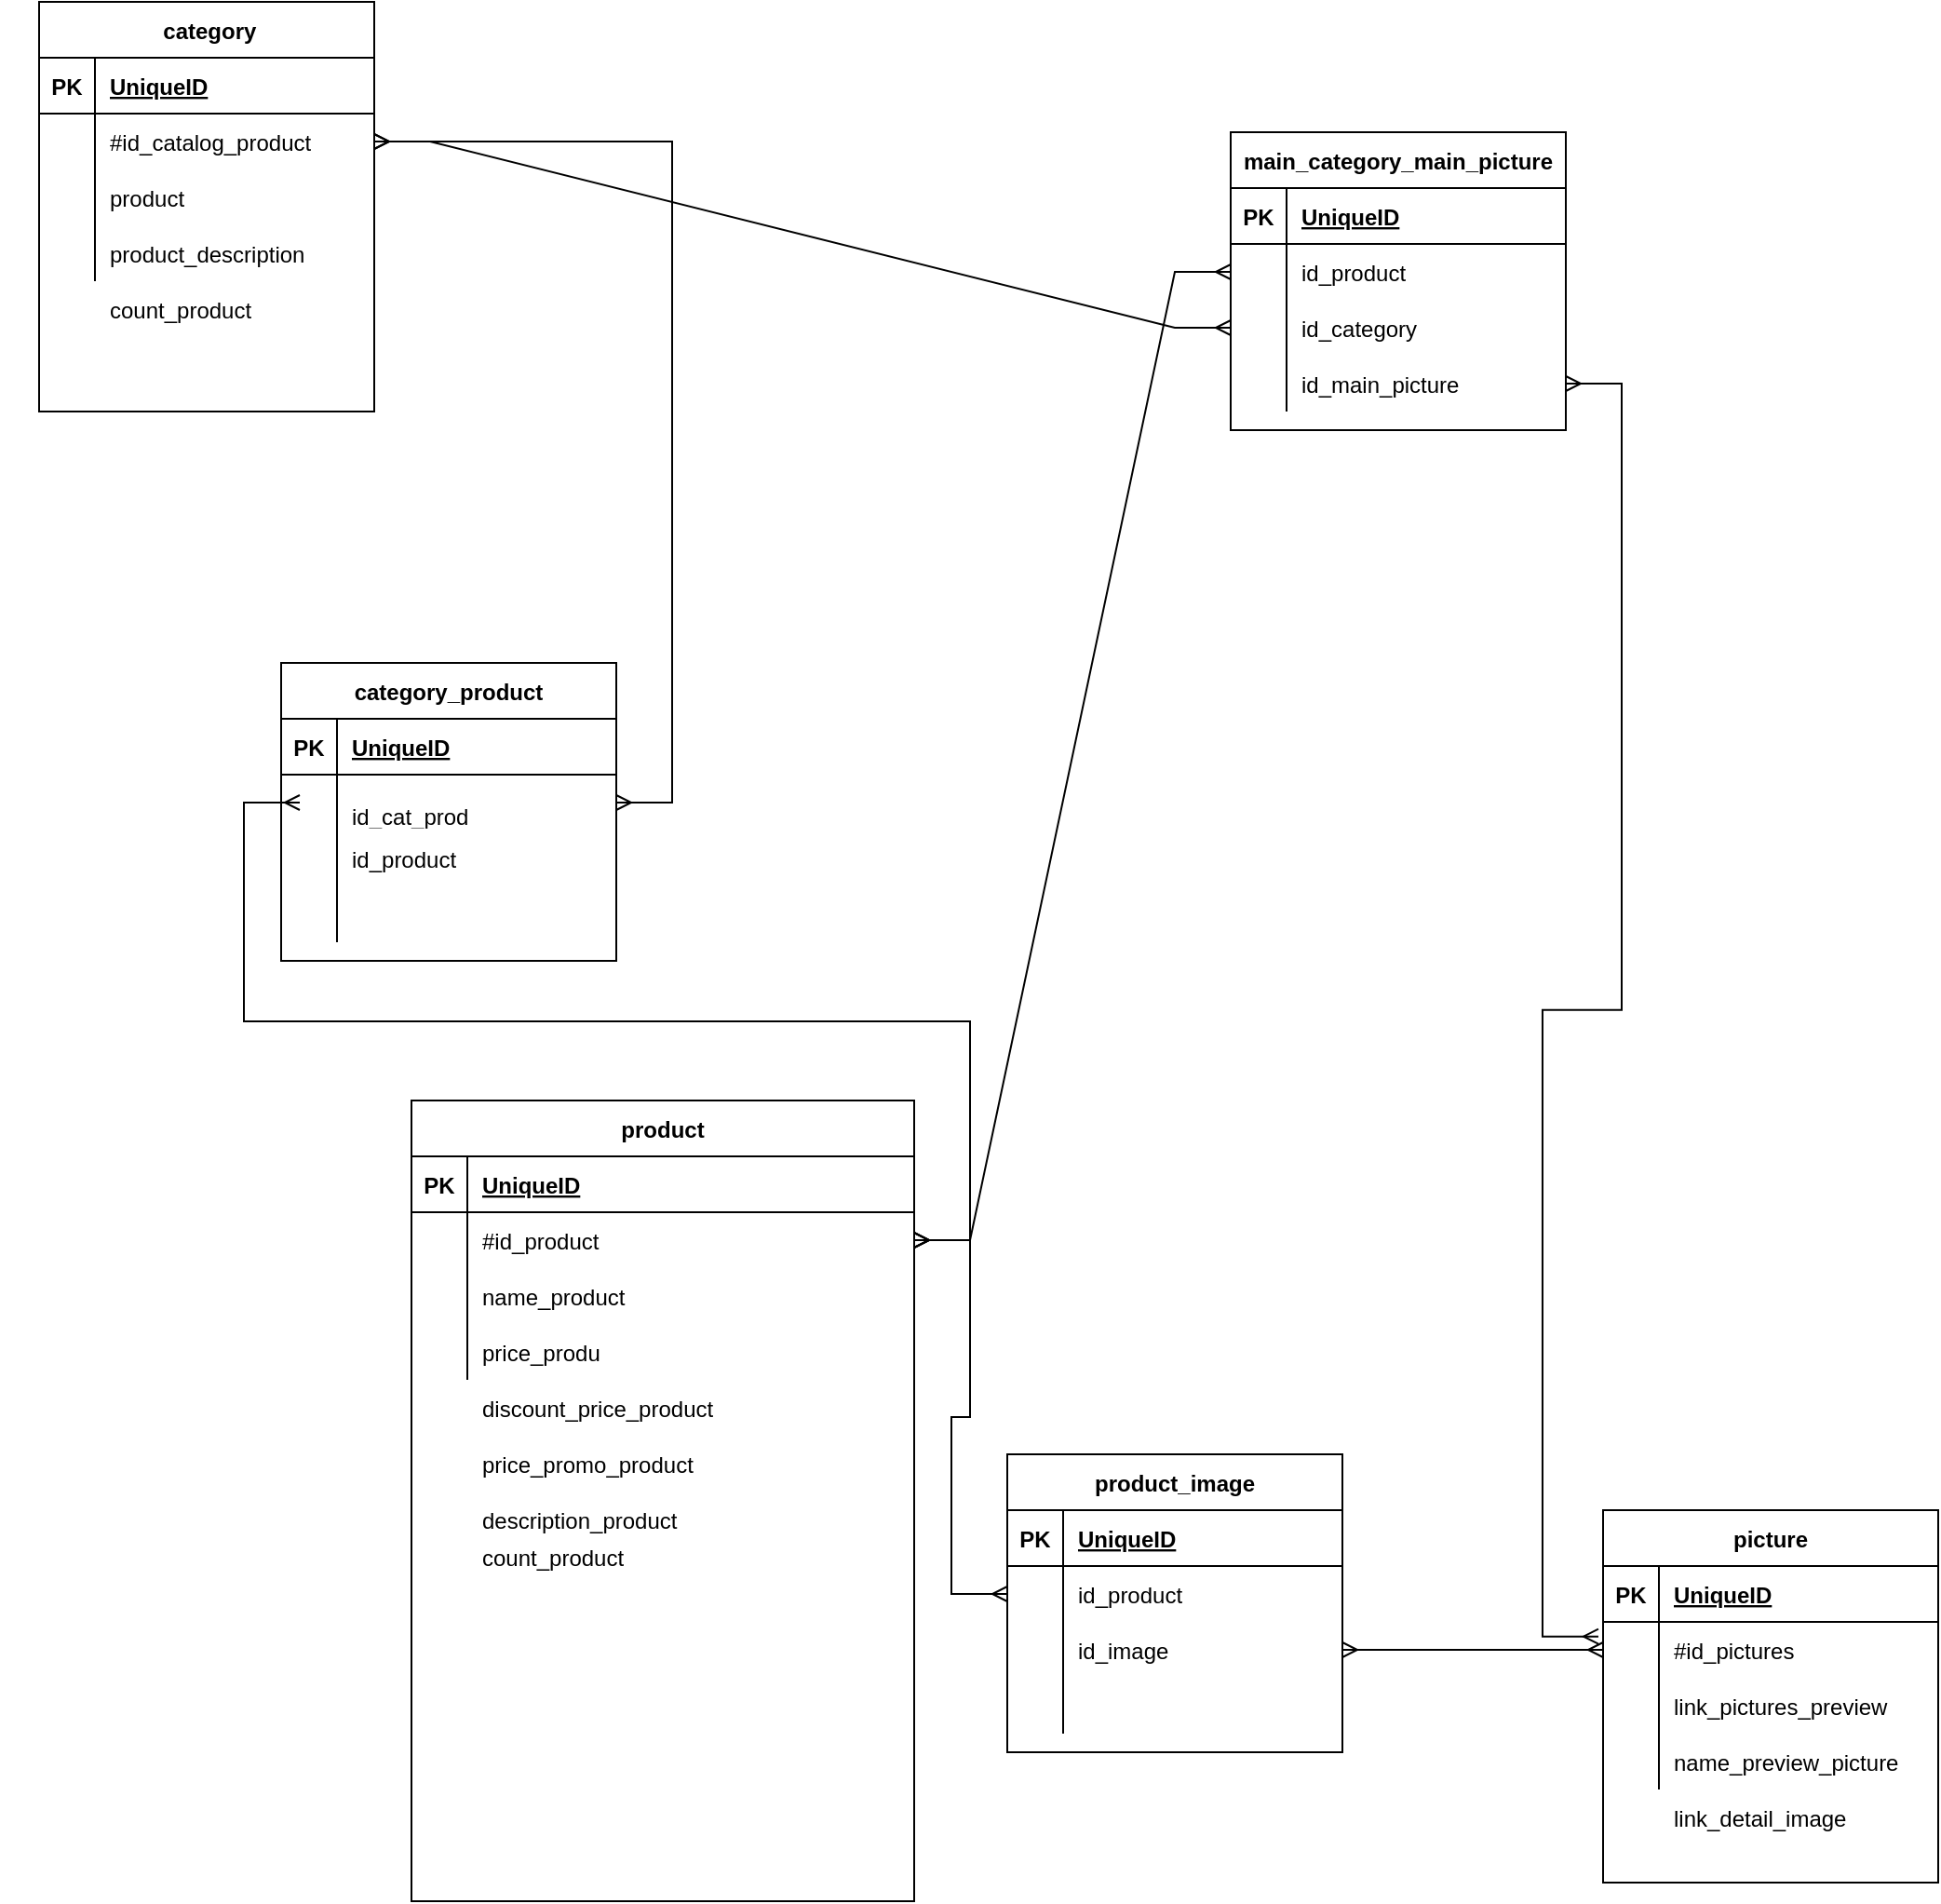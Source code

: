 <mxfile version="20.5.1" type="device"><diagram id="2Y_U9yL-P2JxOy9fQuel" name="Страница 1"><mxGraphModel dx="1145" dy="658" grid="1" gridSize="10" guides="1" tooltips="1" connect="1" arrows="1" fold="1" page="1" pageScale="1" pageWidth="827" pageHeight="1169" math="0" shadow="0"><root><mxCell id="0"/><mxCell id="1" parent="0"/><mxCell id="WZ5fQBNNgPpD7E8U5l_3-14" value="picture" style="shape=table;startSize=30;container=1;collapsible=1;childLayout=tableLayout;fixedRows=1;rowLines=0;fontStyle=1;align=center;resizeLast=1;" parent="1" vertex="1"><mxGeometry x="910" y="840" width="180" height="200" as="geometry"/></mxCell><mxCell id="WZ5fQBNNgPpD7E8U5l_3-15" value="" style="shape=tableRow;horizontal=0;startSize=0;swimlaneHead=0;swimlaneBody=0;fillColor=none;collapsible=0;dropTarget=0;points=[[0,0.5],[1,0.5]];portConstraint=eastwest;top=0;left=0;right=0;bottom=1;" parent="WZ5fQBNNgPpD7E8U5l_3-14" vertex="1"><mxGeometry y="30" width="180" height="30" as="geometry"/></mxCell><mxCell id="WZ5fQBNNgPpD7E8U5l_3-16" value="PK" style="shape=partialRectangle;connectable=0;fillColor=none;top=0;left=0;bottom=0;right=0;fontStyle=1;overflow=hidden;" parent="WZ5fQBNNgPpD7E8U5l_3-15" vertex="1"><mxGeometry width="30" height="30" as="geometry"><mxRectangle width="30" height="30" as="alternateBounds"/></mxGeometry></mxCell><mxCell id="WZ5fQBNNgPpD7E8U5l_3-17" value="UniqueID" style="shape=partialRectangle;connectable=0;fillColor=none;top=0;left=0;bottom=0;right=0;align=left;spacingLeft=6;fontStyle=5;overflow=hidden;" parent="WZ5fQBNNgPpD7E8U5l_3-15" vertex="1"><mxGeometry x="30" width="150" height="30" as="geometry"><mxRectangle width="150" height="30" as="alternateBounds"/></mxGeometry></mxCell><mxCell id="WZ5fQBNNgPpD7E8U5l_3-18" value="" style="shape=tableRow;horizontal=0;startSize=0;swimlaneHead=0;swimlaneBody=0;fillColor=none;collapsible=0;dropTarget=0;points=[[0,0.5],[1,0.5]];portConstraint=eastwest;top=0;left=0;right=0;bottom=0;" parent="WZ5fQBNNgPpD7E8U5l_3-14" vertex="1"><mxGeometry y="60" width="180" height="30" as="geometry"/></mxCell><mxCell id="WZ5fQBNNgPpD7E8U5l_3-19" value="" style="shape=partialRectangle;connectable=0;fillColor=none;top=0;left=0;bottom=0;right=0;editable=1;overflow=hidden;" parent="WZ5fQBNNgPpD7E8U5l_3-18" vertex="1"><mxGeometry width="30" height="30" as="geometry"><mxRectangle width="30" height="30" as="alternateBounds"/></mxGeometry></mxCell><mxCell id="WZ5fQBNNgPpD7E8U5l_3-20" value="#id_pictures" style="shape=partialRectangle;connectable=0;fillColor=none;top=0;left=0;bottom=0;right=0;align=left;spacingLeft=6;overflow=hidden;" parent="WZ5fQBNNgPpD7E8U5l_3-18" vertex="1"><mxGeometry x="30" width="150" height="30" as="geometry"><mxRectangle width="150" height="30" as="alternateBounds"/></mxGeometry></mxCell><mxCell id="WZ5fQBNNgPpD7E8U5l_3-21" value="" style="shape=tableRow;horizontal=0;startSize=0;swimlaneHead=0;swimlaneBody=0;fillColor=none;collapsible=0;dropTarget=0;points=[[0,0.5],[1,0.5]];portConstraint=eastwest;top=0;left=0;right=0;bottom=0;" parent="WZ5fQBNNgPpD7E8U5l_3-14" vertex="1"><mxGeometry y="90" width="180" height="30" as="geometry"/></mxCell><mxCell id="WZ5fQBNNgPpD7E8U5l_3-22" value="" style="shape=partialRectangle;connectable=0;fillColor=none;top=0;left=0;bottom=0;right=0;editable=1;overflow=hidden;" parent="WZ5fQBNNgPpD7E8U5l_3-21" vertex="1"><mxGeometry width="30" height="30" as="geometry"><mxRectangle width="30" height="30" as="alternateBounds"/></mxGeometry></mxCell><mxCell id="WZ5fQBNNgPpD7E8U5l_3-23" value="link_pictures_preview" style="shape=partialRectangle;connectable=0;fillColor=none;top=0;left=0;bottom=0;right=0;align=left;spacingLeft=6;overflow=hidden;" parent="WZ5fQBNNgPpD7E8U5l_3-21" vertex="1"><mxGeometry x="30" width="150" height="30" as="geometry"><mxRectangle width="150" height="30" as="alternateBounds"/></mxGeometry></mxCell><mxCell id="WZ5fQBNNgPpD7E8U5l_3-24" value="" style="shape=tableRow;horizontal=0;startSize=0;swimlaneHead=0;swimlaneBody=0;fillColor=none;collapsible=0;dropTarget=0;points=[[0,0.5],[1,0.5]];portConstraint=eastwest;top=0;left=0;right=0;bottom=0;" parent="WZ5fQBNNgPpD7E8U5l_3-14" vertex="1"><mxGeometry y="120" width="180" height="30" as="geometry"/></mxCell><mxCell id="WZ5fQBNNgPpD7E8U5l_3-25" value="" style="shape=partialRectangle;connectable=0;fillColor=none;top=0;left=0;bottom=0;right=0;editable=1;overflow=hidden;" parent="WZ5fQBNNgPpD7E8U5l_3-24" vertex="1"><mxGeometry width="30" height="30" as="geometry"><mxRectangle width="30" height="30" as="alternateBounds"/></mxGeometry></mxCell><mxCell id="WZ5fQBNNgPpD7E8U5l_3-26" value="name_preview_picture " style="shape=partialRectangle;connectable=0;fillColor=none;top=0;left=0;bottom=0;right=0;align=left;spacingLeft=6;overflow=hidden;" parent="WZ5fQBNNgPpD7E8U5l_3-24" vertex="1"><mxGeometry x="30" width="150" height="30" as="geometry"><mxRectangle width="150" height="30" as="alternateBounds"/></mxGeometry></mxCell><mxCell id="WZ5fQBNNgPpD7E8U5l_3-27" value="product" style="shape=table;startSize=30;container=1;collapsible=1;childLayout=tableLayout;fixedRows=1;rowLines=0;fontStyle=1;align=center;resizeLast=1;" parent="1" vertex="1"><mxGeometry x="270" y="620" width="270" height="430" as="geometry"/></mxCell><mxCell id="WZ5fQBNNgPpD7E8U5l_3-28" value="" style="shape=tableRow;horizontal=0;startSize=0;swimlaneHead=0;swimlaneBody=0;fillColor=none;collapsible=0;dropTarget=0;points=[[0,0.5],[1,0.5]];portConstraint=eastwest;top=0;left=0;right=0;bottom=1;" parent="WZ5fQBNNgPpD7E8U5l_3-27" vertex="1"><mxGeometry y="30" width="270" height="30" as="geometry"/></mxCell><mxCell id="WZ5fQBNNgPpD7E8U5l_3-29" value="PK" style="shape=partialRectangle;connectable=0;fillColor=none;top=0;left=0;bottom=0;right=0;fontStyle=1;overflow=hidden;" parent="WZ5fQBNNgPpD7E8U5l_3-28" vertex="1"><mxGeometry width="30" height="30" as="geometry"><mxRectangle width="30" height="30" as="alternateBounds"/></mxGeometry></mxCell><mxCell id="WZ5fQBNNgPpD7E8U5l_3-30" value="UniqueID" style="shape=partialRectangle;connectable=0;fillColor=none;top=0;left=0;bottom=0;right=0;align=left;spacingLeft=6;fontStyle=5;overflow=hidden;" parent="WZ5fQBNNgPpD7E8U5l_3-28" vertex="1"><mxGeometry x="30" width="240" height="30" as="geometry"><mxRectangle width="240" height="30" as="alternateBounds"/></mxGeometry></mxCell><mxCell id="WZ5fQBNNgPpD7E8U5l_3-31" value="" style="shape=tableRow;horizontal=0;startSize=0;swimlaneHead=0;swimlaneBody=0;fillColor=none;collapsible=0;dropTarget=0;points=[[0,0.5],[1,0.5]];portConstraint=eastwest;top=0;left=0;right=0;bottom=0;" parent="WZ5fQBNNgPpD7E8U5l_3-27" vertex="1"><mxGeometry y="60" width="270" height="30" as="geometry"/></mxCell><mxCell id="WZ5fQBNNgPpD7E8U5l_3-32" value="" style="shape=partialRectangle;connectable=0;fillColor=none;top=0;left=0;bottom=0;right=0;editable=1;overflow=hidden;" parent="WZ5fQBNNgPpD7E8U5l_3-31" vertex="1"><mxGeometry width="30" height="30" as="geometry"><mxRectangle width="30" height="30" as="alternateBounds"/></mxGeometry></mxCell><mxCell id="WZ5fQBNNgPpD7E8U5l_3-33" value="#id_product" style="shape=partialRectangle;connectable=0;fillColor=none;top=0;left=0;bottom=0;right=0;align=left;spacingLeft=6;overflow=hidden;" parent="WZ5fQBNNgPpD7E8U5l_3-31" vertex="1"><mxGeometry x="30" width="240" height="30" as="geometry"><mxRectangle width="240" height="30" as="alternateBounds"/></mxGeometry></mxCell><mxCell id="WZ5fQBNNgPpD7E8U5l_3-34" value="" style="shape=tableRow;horizontal=0;startSize=0;swimlaneHead=0;swimlaneBody=0;fillColor=none;collapsible=0;dropTarget=0;points=[[0,0.5],[1,0.5]];portConstraint=eastwest;top=0;left=0;right=0;bottom=0;" parent="WZ5fQBNNgPpD7E8U5l_3-27" vertex="1"><mxGeometry y="90" width="270" height="30" as="geometry"/></mxCell><mxCell id="WZ5fQBNNgPpD7E8U5l_3-35" value="" style="shape=partialRectangle;connectable=0;fillColor=none;top=0;left=0;bottom=0;right=0;editable=1;overflow=hidden;" parent="WZ5fQBNNgPpD7E8U5l_3-34" vertex="1"><mxGeometry width="30" height="30" as="geometry"><mxRectangle width="30" height="30" as="alternateBounds"/></mxGeometry></mxCell><mxCell id="WZ5fQBNNgPpD7E8U5l_3-36" value="name_product" style="shape=partialRectangle;connectable=0;fillColor=none;top=0;left=0;bottom=0;right=0;align=left;spacingLeft=6;overflow=hidden;" parent="WZ5fQBNNgPpD7E8U5l_3-34" vertex="1"><mxGeometry x="30" width="240" height="30" as="geometry"><mxRectangle width="240" height="30" as="alternateBounds"/></mxGeometry></mxCell><mxCell id="WZ5fQBNNgPpD7E8U5l_3-37" value="" style="shape=tableRow;horizontal=0;startSize=0;swimlaneHead=0;swimlaneBody=0;fillColor=none;collapsible=0;dropTarget=0;points=[[0,0.5],[1,0.5]];portConstraint=eastwest;top=0;left=0;right=0;bottom=0;" parent="WZ5fQBNNgPpD7E8U5l_3-27" vertex="1"><mxGeometry y="120" width="270" height="30" as="geometry"/></mxCell><mxCell id="WZ5fQBNNgPpD7E8U5l_3-38" value="" style="shape=partialRectangle;connectable=0;fillColor=none;top=0;left=0;bottom=0;right=0;editable=1;overflow=hidden;" parent="WZ5fQBNNgPpD7E8U5l_3-37" vertex="1"><mxGeometry width="30" height="30" as="geometry"><mxRectangle width="30" height="30" as="alternateBounds"/></mxGeometry></mxCell><mxCell id="WZ5fQBNNgPpD7E8U5l_3-39" value="price_produ" style="shape=partialRectangle;connectable=0;fillColor=none;top=0;left=0;bottom=0;right=0;align=left;spacingLeft=6;overflow=hidden;" parent="WZ5fQBNNgPpD7E8U5l_3-37" vertex="1"><mxGeometry x="30" width="240" height="30" as="geometry"><mxRectangle width="240" height="30" as="alternateBounds"/></mxGeometry></mxCell><mxCell id="WZ5fQBNNgPpD7E8U5l_3-40" value=" category" style="shape=table;startSize=30;container=1;collapsible=1;childLayout=tableLayout;fixedRows=1;rowLines=0;fontStyle=1;align=center;resizeLast=1;" parent="1" vertex="1"><mxGeometry x="70" y="30" width="180" height="220" as="geometry"/></mxCell><mxCell id="WZ5fQBNNgPpD7E8U5l_3-41" value="" style="shape=tableRow;horizontal=0;startSize=0;swimlaneHead=0;swimlaneBody=0;fillColor=none;collapsible=0;dropTarget=0;points=[[0,0.5],[1,0.5]];portConstraint=eastwest;top=0;left=0;right=0;bottom=1;" parent="WZ5fQBNNgPpD7E8U5l_3-40" vertex="1"><mxGeometry y="30" width="180" height="30" as="geometry"/></mxCell><mxCell id="WZ5fQBNNgPpD7E8U5l_3-42" value="PK" style="shape=partialRectangle;connectable=0;fillColor=none;top=0;left=0;bottom=0;right=0;fontStyle=1;overflow=hidden;" parent="WZ5fQBNNgPpD7E8U5l_3-41" vertex="1"><mxGeometry width="30" height="30" as="geometry"><mxRectangle width="30" height="30" as="alternateBounds"/></mxGeometry></mxCell><mxCell id="WZ5fQBNNgPpD7E8U5l_3-43" value="UniqueID" style="shape=partialRectangle;connectable=0;fillColor=none;top=0;left=0;bottom=0;right=0;align=left;spacingLeft=6;fontStyle=5;overflow=hidden;" parent="WZ5fQBNNgPpD7E8U5l_3-41" vertex="1"><mxGeometry x="30" width="150" height="30" as="geometry"><mxRectangle width="150" height="30" as="alternateBounds"/></mxGeometry></mxCell><mxCell id="WZ5fQBNNgPpD7E8U5l_3-44" value="" style="shape=tableRow;horizontal=0;startSize=0;swimlaneHead=0;swimlaneBody=0;fillColor=none;collapsible=0;dropTarget=0;points=[[0,0.5],[1,0.5]];portConstraint=eastwest;top=0;left=0;right=0;bottom=0;" parent="WZ5fQBNNgPpD7E8U5l_3-40" vertex="1"><mxGeometry y="60" width="180" height="30" as="geometry"/></mxCell><mxCell id="WZ5fQBNNgPpD7E8U5l_3-45" value="" style="shape=partialRectangle;connectable=0;fillColor=none;top=0;left=0;bottom=0;right=0;editable=1;overflow=hidden;" parent="WZ5fQBNNgPpD7E8U5l_3-44" vertex="1"><mxGeometry width="30" height="30" as="geometry"><mxRectangle width="30" height="30" as="alternateBounds"/></mxGeometry></mxCell><mxCell id="WZ5fQBNNgPpD7E8U5l_3-46" value="#id_catalog_product" style="shape=partialRectangle;connectable=0;fillColor=none;top=0;left=0;bottom=0;right=0;align=left;spacingLeft=6;overflow=hidden;" parent="WZ5fQBNNgPpD7E8U5l_3-44" vertex="1"><mxGeometry x="30" width="150" height="30" as="geometry"><mxRectangle width="150" height="30" as="alternateBounds"/></mxGeometry></mxCell><mxCell id="WZ5fQBNNgPpD7E8U5l_3-47" value="" style="shape=tableRow;horizontal=0;startSize=0;swimlaneHead=0;swimlaneBody=0;fillColor=none;collapsible=0;dropTarget=0;points=[[0,0.5],[1,0.5]];portConstraint=eastwest;top=0;left=0;right=0;bottom=0;" parent="WZ5fQBNNgPpD7E8U5l_3-40" vertex="1"><mxGeometry y="90" width="180" height="30" as="geometry"/></mxCell><mxCell id="WZ5fQBNNgPpD7E8U5l_3-48" value="" style="shape=partialRectangle;connectable=0;fillColor=none;top=0;left=0;bottom=0;right=0;editable=1;overflow=hidden;" parent="WZ5fQBNNgPpD7E8U5l_3-47" vertex="1"><mxGeometry width="30" height="30" as="geometry"><mxRectangle width="30" height="30" as="alternateBounds"/></mxGeometry></mxCell><mxCell id="WZ5fQBNNgPpD7E8U5l_3-49" value="product " style="shape=partialRectangle;connectable=0;fillColor=none;top=0;left=0;bottom=0;right=0;align=left;spacingLeft=6;overflow=hidden;" parent="WZ5fQBNNgPpD7E8U5l_3-47" vertex="1"><mxGeometry x="30" width="150" height="30" as="geometry"><mxRectangle width="150" height="30" as="alternateBounds"/></mxGeometry></mxCell><mxCell id="WZ5fQBNNgPpD7E8U5l_3-50" value="" style="shape=tableRow;horizontal=0;startSize=0;swimlaneHead=0;swimlaneBody=0;fillColor=none;collapsible=0;dropTarget=0;points=[[0,0.5],[1,0.5]];portConstraint=eastwest;top=0;left=0;right=0;bottom=0;" parent="WZ5fQBNNgPpD7E8U5l_3-40" vertex="1"><mxGeometry y="120" width="180" height="30" as="geometry"/></mxCell><mxCell id="WZ5fQBNNgPpD7E8U5l_3-51" value="" style="shape=partialRectangle;connectable=0;fillColor=none;top=0;left=0;bottom=0;right=0;editable=1;overflow=hidden;" parent="WZ5fQBNNgPpD7E8U5l_3-50" vertex="1"><mxGeometry width="30" height="30" as="geometry"><mxRectangle width="30" height="30" as="alternateBounds"/></mxGeometry></mxCell><mxCell id="WZ5fQBNNgPpD7E8U5l_3-52" value="product_description" style="shape=partialRectangle;connectable=0;fillColor=none;top=0;left=0;bottom=0;right=0;align=left;spacingLeft=6;overflow=hidden;" parent="WZ5fQBNNgPpD7E8U5l_3-50" vertex="1"><mxGeometry x="30" width="150" height="30" as="geometry"><mxRectangle width="150" height="30" as="alternateBounds"/></mxGeometry></mxCell><mxCell id="WZ5fQBNNgPpD7E8U5l_3-59" value="" style="shape=partialRectangle;connectable=0;fillColor=none;top=0;left=0;bottom=0;right=0;align=left;spacingLeft=6;overflow=hidden;" parent="1" vertex="1"><mxGeometry x="50" y="500" width="160" height="30" as="geometry"><mxRectangle width="160" height="30" as="alternateBounds"/></mxGeometry></mxCell><mxCell id="WZ5fQBNNgPpD7E8U5l_3-60" value="discount_price_product" style="shape=partialRectangle;connectable=0;fillColor=none;top=0;left=0;bottom=0;right=0;align=left;spacingLeft=6;overflow=hidden;" parent="1" vertex="1"><mxGeometry x="300" y="770" width="160" height="30" as="geometry"><mxRectangle width="160" height="30" as="alternateBounds"/></mxGeometry></mxCell><mxCell id="WZ5fQBNNgPpD7E8U5l_3-61" value="price_promo_product" style="shape=partialRectangle;connectable=0;fillColor=none;top=0;left=0;bottom=0;right=0;align=left;spacingLeft=6;overflow=hidden;" parent="1" vertex="1"><mxGeometry x="300" y="800" width="160" height="30" as="geometry"><mxRectangle width="160" height="30" as="alternateBounds"/></mxGeometry></mxCell><mxCell id="WZ5fQBNNgPpD7E8U5l_3-62" value="description_product" style="shape=partialRectangle;connectable=0;fillColor=none;top=0;left=0;bottom=0;right=0;align=left;spacingLeft=6;overflow=hidden;" parent="1" vertex="1"><mxGeometry x="300" y="830" width="160" height="30" as="geometry"><mxRectangle width="160" height="30" as="alternateBounds"/></mxGeometry></mxCell><mxCell id="WZ5fQBNNgPpD7E8U5l_3-64" value="count_product" style="shape=partialRectangle;connectable=0;fillColor=none;top=0;left=0;bottom=0;right=0;align=left;spacingLeft=6;overflow=hidden;" parent="1" vertex="1"><mxGeometry x="300" y="850" width="160" height="30" as="geometry"><mxRectangle width="160" height="30" as="alternateBounds"/></mxGeometry></mxCell><mxCell id="WZ5fQBNNgPpD7E8U5l_3-65" value="" style="shape=tableRow;horizontal=0;startSize=0;swimlaneHead=0;swimlaneBody=0;fillColor=none;collapsible=0;dropTarget=0;points=[[0,0.5],[1,0.5]];portConstraint=eastwest;top=0;left=0;right=0;bottom=0;" parent="1" vertex="1"><mxGeometry x="570" y="620" width="180" height="30" as="geometry"/></mxCell><mxCell id="WZ5fQBNNgPpD7E8U5l_3-66" value="" style="shape=partialRectangle;connectable=0;fillColor=none;top=0;left=0;bottom=0;right=0;editable=1;overflow=hidden;" parent="WZ5fQBNNgPpD7E8U5l_3-65" vertex="1"><mxGeometry width="30" height="30" as="geometry"><mxRectangle width="30" height="30" as="alternateBounds"/></mxGeometry></mxCell><mxCell id="WZ5fQBNNgPpD7E8U5l_3-67" value="link_detail_image " style="shape=partialRectangle;connectable=0;fillColor=none;top=0;left=0;bottom=0;right=0;align=left;spacingLeft=6;overflow=hidden;" parent="1" vertex="1"><mxGeometry x="940" y="990" width="150" height="30" as="geometry"><mxRectangle width="150" height="30" as="alternateBounds"/></mxGeometry></mxCell><mxCell id="WZ5fQBNNgPpD7E8U5l_3-68" value="" style="shape=tableRow;horizontal=0;startSize=0;swimlaneHead=0;swimlaneBody=0;fillColor=none;collapsible=0;dropTarget=0;points=[[0,0.5],[1,0.5]];portConstraint=eastwest;top=0;left=0;right=0;bottom=0;" parent="1" vertex="1"><mxGeometry x="600" y="320" width="180" height="30" as="geometry"/></mxCell><mxCell id="WZ5fQBNNgPpD7E8U5l_3-69" value="" style="shape=partialRectangle;connectable=0;fillColor=none;top=0;left=0;bottom=0;right=0;editable=1;overflow=hidden;" parent="WZ5fQBNNgPpD7E8U5l_3-68" vertex="1"><mxGeometry width="30" height="30" as="geometry"><mxRectangle width="30" height="30" as="alternateBounds"/></mxGeometry></mxCell><mxCell id="WZ5fQBNNgPpD7E8U5l_3-71" value="" style="shape=tableRow;horizontal=0;startSize=0;swimlaneHead=0;swimlaneBody=0;fillColor=none;collapsible=0;dropTarget=0;points=[[0,0.5],[1,0.5]];portConstraint=eastwest;top=0;left=0;right=0;bottom=0;" parent="1" vertex="1"><mxGeometry x="600" y="350" width="180" height="30" as="geometry"/></mxCell><mxCell id="WZ5fQBNNgPpD7E8U5l_3-72" value="" style="shape=partialRectangle;connectable=0;fillColor=none;top=0;left=0;bottom=0;right=0;editable=1;overflow=hidden;" parent="WZ5fQBNNgPpD7E8U5l_3-71" vertex="1"><mxGeometry width="30" height="30" as="geometry"><mxRectangle width="30" height="30" as="alternateBounds"/></mxGeometry></mxCell><mxCell id="WZ5fQBNNgPpD7E8U5l_3-73" value="count_product" style="shape=partialRectangle;connectable=0;fillColor=none;top=0;left=0;bottom=0;right=0;align=left;spacingLeft=6;overflow=hidden;" parent="1" vertex="1"><mxGeometry x="100" y="180" width="150" height="30" as="geometry"><mxRectangle width="150" height="30" as="alternateBounds"/></mxGeometry></mxCell><mxCell id="WZ5fQBNNgPpD7E8U5l_3-77" value="" style="edgeStyle=entityRelationEdgeStyle;fontSize=12;html=1;endArrow=ERmany;startArrow=ERmany;rounded=0;" parent="1" edge="1" target="w9IqC1rAoijJhQNtgoYL-32" source="WZ5fQBNNgPpD7E8U5l_3-31"><mxGeometry width="100" height="100" relative="1" as="geometry"><mxPoint x="300" y="710" as="sourcePoint"/><mxPoint x="470" y="680" as="targetPoint"/></mxGeometry></mxCell><mxCell id="w9IqC1rAoijJhQNtgoYL-15" value="category_product" style="shape=table;startSize=30;container=1;collapsible=1;childLayout=tableLayout;fixedRows=1;rowLines=0;fontStyle=1;align=center;resizeLast=1;" vertex="1" parent="1"><mxGeometry x="200" y="385" width="180" height="160" as="geometry"/></mxCell><mxCell id="w9IqC1rAoijJhQNtgoYL-16" value="" style="shape=tableRow;horizontal=0;startSize=0;swimlaneHead=0;swimlaneBody=0;fillColor=none;collapsible=0;dropTarget=0;points=[[0,0.5],[1,0.5]];portConstraint=eastwest;top=0;left=0;right=0;bottom=1;" vertex="1" parent="w9IqC1rAoijJhQNtgoYL-15"><mxGeometry y="30" width="180" height="30" as="geometry"/></mxCell><mxCell id="w9IqC1rAoijJhQNtgoYL-17" value="PK" style="shape=partialRectangle;connectable=0;fillColor=none;top=0;left=0;bottom=0;right=0;fontStyle=1;overflow=hidden;" vertex="1" parent="w9IqC1rAoijJhQNtgoYL-16"><mxGeometry width="30" height="30" as="geometry"><mxRectangle width="30" height="30" as="alternateBounds"/></mxGeometry></mxCell><mxCell id="w9IqC1rAoijJhQNtgoYL-18" value="UniqueID" style="shape=partialRectangle;connectable=0;fillColor=none;top=0;left=0;bottom=0;right=0;align=left;spacingLeft=6;fontStyle=5;overflow=hidden;" vertex="1" parent="w9IqC1rAoijJhQNtgoYL-16"><mxGeometry x="30" width="150" height="30" as="geometry"><mxRectangle width="150" height="30" as="alternateBounds"/></mxGeometry></mxCell><mxCell id="w9IqC1rAoijJhQNtgoYL-19" value="" style="shape=tableRow;horizontal=0;startSize=0;swimlaneHead=0;swimlaneBody=0;fillColor=none;collapsible=0;dropTarget=0;points=[[0,0.5],[1,0.5]];portConstraint=eastwest;top=0;left=0;right=0;bottom=0;" vertex="1" parent="w9IqC1rAoijJhQNtgoYL-15"><mxGeometry y="60" width="180" height="30" as="geometry"/></mxCell><mxCell id="w9IqC1rAoijJhQNtgoYL-20" value="" style="shape=partialRectangle;connectable=0;fillColor=none;top=0;left=0;bottom=0;right=0;editable=1;overflow=hidden;" vertex="1" parent="w9IqC1rAoijJhQNtgoYL-19"><mxGeometry width="30" height="30" as="geometry"><mxRectangle width="30" height="30" as="alternateBounds"/></mxGeometry></mxCell><mxCell id="w9IqC1rAoijJhQNtgoYL-21" value="&#10;id_cat_prod" style="shape=partialRectangle;connectable=0;fillColor=none;top=0;left=0;bottom=0;right=0;align=left;spacingLeft=6;overflow=hidden;" vertex="1" parent="w9IqC1rAoijJhQNtgoYL-19"><mxGeometry x="30" width="150" height="30" as="geometry"><mxRectangle width="150" height="30" as="alternateBounds"/></mxGeometry></mxCell><mxCell id="w9IqC1rAoijJhQNtgoYL-22" value="" style="shape=tableRow;horizontal=0;startSize=0;swimlaneHead=0;swimlaneBody=0;fillColor=none;collapsible=0;dropTarget=0;points=[[0,0.5],[1,0.5]];portConstraint=eastwest;top=0;left=0;right=0;bottom=0;" vertex="1" parent="w9IqC1rAoijJhQNtgoYL-15"><mxGeometry y="90" width="180" height="30" as="geometry"/></mxCell><mxCell id="w9IqC1rAoijJhQNtgoYL-23" value="" style="shape=partialRectangle;connectable=0;fillColor=none;top=0;left=0;bottom=0;right=0;editable=1;overflow=hidden;" vertex="1" parent="w9IqC1rAoijJhQNtgoYL-22"><mxGeometry width="30" height="30" as="geometry"><mxRectangle width="30" height="30" as="alternateBounds"/></mxGeometry></mxCell><mxCell id="w9IqC1rAoijJhQNtgoYL-24" value="id_product " style="shape=partialRectangle;connectable=0;fillColor=none;top=0;left=0;bottom=0;right=0;align=left;spacingLeft=6;overflow=hidden;" vertex="1" parent="w9IqC1rAoijJhQNtgoYL-22"><mxGeometry x="30" width="150" height="30" as="geometry"><mxRectangle width="150" height="30" as="alternateBounds"/></mxGeometry></mxCell><mxCell id="w9IqC1rAoijJhQNtgoYL-25" value="" style="shape=tableRow;horizontal=0;startSize=0;swimlaneHead=0;swimlaneBody=0;fillColor=none;collapsible=0;dropTarget=0;points=[[0,0.5],[1,0.5]];portConstraint=eastwest;top=0;left=0;right=0;bottom=0;" vertex="1" parent="w9IqC1rAoijJhQNtgoYL-15"><mxGeometry y="120" width="180" height="30" as="geometry"/></mxCell><mxCell id="w9IqC1rAoijJhQNtgoYL-26" value="" style="shape=partialRectangle;connectable=0;fillColor=none;top=0;left=0;bottom=0;right=0;editable=1;overflow=hidden;" vertex="1" parent="w9IqC1rAoijJhQNtgoYL-25"><mxGeometry width="30" height="30" as="geometry"><mxRectangle width="30" height="30" as="alternateBounds"/></mxGeometry></mxCell><mxCell id="w9IqC1rAoijJhQNtgoYL-27" value="" style="shape=partialRectangle;connectable=0;fillColor=none;top=0;left=0;bottom=0;right=0;align=left;spacingLeft=6;overflow=hidden;" vertex="1" parent="w9IqC1rAoijJhQNtgoYL-25"><mxGeometry x="30" width="150" height="30" as="geometry"><mxRectangle width="150" height="30" as="alternateBounds"/></mxGeometry></mxCell><mxCell id="w9IqC1rAoijJhQNtgoYL-28" value="main_category_main_picture" style="shape=table;startSize=30;container=1;collapsible=1;childLayout=tableLayout;fixedRows=1;rowLines=0;fontStyle=1;align=center;resizeLast=1;" vertex="1" parent="1"><mxGeometry x="710" y="100" width="180" height="160" as="geometry"/></mxCell><mxCell id="w9IqC1rAoijJhQNtgoYL-29" value="" style="shape=tableRow;horizontal=0;startSize=0;swimlaneHead=0;swimlaneBody=0;fillColor=none;collapsible=0;dropTarget=0;points=[[0,0.5],[1,0.5]];portConstraint=eastwest;top=0;left=0;right=0;bottom=1;" vertex="1" parent="w9IqC1rAoijJhQNtgoYL-28"><mxGeometry y="30" width="180" height="30" as="geometry"/></mxCell><mxCell id="w9IqC1rAoijJhQNtgoYL-30" value="PK" style="shape=partialRectangle;connectable=0;fillColor=none;top=0;left=0;bottom=0;right=0;fontStyle=1;overflow=hidden;" vertex="1" parent="w9IqC1rAoijJhQNtgoYL-29"><mxGeometry width="30" height="30" as="geometry"><mxRectangle width="30" height="30" as="alternateBounds"/></mxGeometry></mxCell><mxCell id="w9IqC1rAoijJhQNtgoYL-31" value="UniqueID" style="shape=partialRectangle;connectable=0;fillColor=none;top=0;left=0;bottom=0;right=0;align=left;spacingLeft=6;fontStyle=5;overflow=hidden;" vertex="1" parent="w9IqC1rAoijJhQNtgoYL-29"><mxGeometry x="30" width="150" height="30" as="geometry"><mxRectangle width="150" height="30" as="alternateBounds"/></mxGeometry></mxCell><mxCell id="w9IqC1rAoijJhQNtgoYL-32" value="" style="shape=tableRow;horizontal=0;startSize=0;swimlaneHead=0;swimlaneBody=0;fillColor=none;collapsible=0;dropTarget=0;points=[[0,0.5],[1,0.5]];portConstraint=eastwest;top=0;left=0;right=0;bottom=0;" vertex="1" parent="w9IqC1rAoijJhQNtgoYL-28"><mxGeometry y="60" width="180" height="30" as="geometry"/></mxCell><mxCell id="w9IqC1rAoijJhQNtgoYL-33" value="" style="shape=partialRectangle;connectable=0;fillColor=none;top=0;left=0;bottom=0;right=0;editable=1;overflow=hidden;" vertex="1" parent="w9IqC1rAoijJhQNtgoYL-32"><mxGeometry width="30" height="30" as="geometry"><mxRectangle width="30" height="30" as="alternateBounds"/></mxGeometry></mxCell><mxCell id="w9IqC1rAoijJhQNtgoYL-34" value="id_product" style="shape=partialRectangle;connectable=0;fillColor=none;top=0;left=0;bottom=0;right=0;align=left;spacingLeft=6;overflow=hidden;" vertex="1" parent="w9IqC1rAoijJhQNtgoYL-32"><mxGeometry x="30" width="150" height="30" as="geometry"><mxRectangle width="150" height="30" as="alternateBounds"/></mxGeometry></mxCell><mxCell id="w9IqC1rAoijJhQNtgoYL-35" value="" style="shape=tableRow;horizontal=0;startSize=0;swimlaneHead=0;swimlaneBody=0;fillColor=none;collapsible=0;dropTarget=0;points=[[0,0.5],[1,0.5]];portConstraint=eastwest;top=0;left=0;right=0;bottom=0;" vertex="1" parent="w9IqC1rAoijJhQNtgoYL-28"><mxGeometry y="90" width="180" height="30" as="geometry"/></mxCell><mxCell id="w9IqC1rAoijJhQNtgoYL-36" value="" style="shape=partialRectangle;connectable=0;fillColor=none;top=0;left=0;bottom=0;right=0;editable=1;overflow=hidden;" vertex="1" parent="w9IqC1rAoijJhQNtgoYL-35"><mxGeometry width="30" height="30" as="geometry"><mxRectangle width="30" height="30" as="alternateBounds"/></mxGeometry></mxCell><mxCell id="w9IqC1rAoijJhQNtgoYL-37" value="id_category " style="shape=partialRectangle;connectable=0;fillColor=none;top=0;left=0;bottom=0;right=0;align=left;spacingLeft=6;overflow=hidden;" vertex="1" parent="w9IqC1rAoijJhQNtgoYL-35"><mxGeometry x="30" width="150" height="30" as="geometry"><mxRectangle width="150" height="30" as="alternateBounds"/></mxGeometry></mxCell><mxCell id="w9IqC1rAoijJhQNtgoYL-38" value="" style="shape=tableRow;horizontal=0;startSize=0;swimlaneHead=0;swimlaneBody=0;fillColor=none;collapsible=0;dropTarget=0;points=[[0,0.5],[1,0.5]];portConstraint=eastwest;top=0;left=0;right=0;bottom=0;" vertex="1" parent="w9IqC1rAoijJhQNtgoYL-28"><mxGeometry y="120" width="180" height="30" as="geometry"/></mxCell><mxCell id="w9IqC1rAoijJhQNtgoYL-39" value="" style="shape=partialRectangle;connectable=0;fillColor=none;top=0;left=0;bottom=0;right=0;editable=1;overflow=hidden;" vertex="1" parent="w9IqC1rAoijJhQNtgoYL-38"><mxGeometry width="30" height="30" as="geometry"><mxRectangle width="30" height="30" as="alternateBounds"/></mxGeometry></mxCell><mxCell id="w9IqC1rAoijJhQNtgoYL-40" value="id_main_picture " style="shape=partialRectangle;connectable=0;fillColor=none;top=0;left=0;bottom=0;right=0;align=left;spacingLeft=6;overflow=hidden;" vertex="1" parent="w9IqC1rAoijJhQNtgoYL-38"><mxGeometry x="30" width="150" height="30" as="geometry"><mxRectangle width="150" height="30" as="alternateBounds"/></mxGeometry></mxCell><mxCell id="w9IqC1rAoijJhQNtgoYL-41" value="product_image" style="shape=table;startSize=30;container=1;collapsible=1;childLayout=tableLayout;fixedRows=1;rowLines=0;fontStyle=1;align=center;resizeLast=1;" vertex="1" parent="1"><mxGeometry x="590" y="810" width="180" height="160" as="geometry"/></mxCell><mxCell id="w9IqC1rAoijJhQNtgoYL-42" value="" style="shape=tableRow;horizontal=0;startSize=0;swimlaneHead=0;swimlaneBody=0;fillColor=none;collapsible=0;dropTarget=0;points=[[0,0.5],[1,0.5]];portConstraint=eastwest;top=0;left=0;right=0;bottom=1;" vertex="1" parent="w9IqC1rAoijJhQNtgoYL-41"><mxGeometry y="30" width="180" height="30" as="geometry"/></mxCell><mxCell id="w9IqC1rAoijJhQNtgoYL-43" value="PK" style="shape=partialRectangle;connectable=0;fillColor=none;top=0;left=0;bottom=0;right=0;fontStyle=1;overflow=hidden;" vertex="1" parent="w9IqC1rAoijJhQNtgoYL-42"><mxGeometry width="30" height="30" as="geometry"><mxRectangle width="30" height="30" as="alternateBounds"/></mxGeometry></mxCell><mxCell id="w9IqC1rAoijJhQNtgoYL-44" value="UniqueID" style="shape=partialRectangle;connectable=0;fillColor=none;top=0;left=0;bottom=0;right=0;align=left;spacingLeft=6;fontStyle=5;overflow=hidden;" vertex="1" parent="w9IqC1rAoijJhQNtgoYL-42"><mxGeometry x="30" width="150" height="30" as="geometry"><mxRectangle width="150" height="30" as="alternateBounds"/></mxGeometry></mxCell><mxCell id="w9IqC1rAoijJhQNtgoYL-45" value="" style="shape=tableRow;horizontal=0;startSize=0;swimlaneHead=0;swimlaneBody=0;fillColor=none;collapsible=0;dropTarget=0;points=[[0,0.5],[1,0.5]];portConstraint=eastwest;top=0;left=0;right=0;bottom=0;" vertex="1" parent="w9IqC1rAoijJhQNtgoYL-41"><mxGeometry y="60" width="180" height="30" as="geometry"/></mxCell><mxCell id="w9IqC1rAoijJhQNtgoYL-46" value="" style="shape=partialRectangle;connectable=0;fillColor=none;top=0;left=0;bottom=0;right=0;editable=1;overflow=hidden;" vertex="1" parent="w9IqC1rAoijJhQNtgoYL-45"><mxGeometry width="30" height="30" as="geometry"><mxRectangle width="30" height="30" as="alternateBounds"/></mxGeometry></mxCell><mxCell id="w9IqC1rAoijJhQNtgoYL-47" value="id_product " style="shape=partialRectangle;connectable=0;fillColor=none;top=0;left=0;bottom=0;right=0;align=left;spacingLeft=6;overflow=hidden;" vertex="1" parent="w9IqC1rAoijJhQNtgoYL-45"><mxGeometry x="30" width="150" height="30" as="geometry"><mxRectangle width="150" height="30" as="alternateBounds"/></mxGeometry></mxCell><mxCell id="w9IqC1rAoijJhQNtgoYL-48" value="" style="shape=tableRow;horizontal=0;startSize=0;swimlaneHead=0;swimlaneBody=0;fillColor=none;collapsible=0;dropTarget=0;points=[[0,0.5],[1,0.5]];portConstraint=eastwest;top=0;left=0;right=0;bottom=0;" vertex="1" parent="w9IqC1rAoijJhQNtgoYL-41"><mxGeometry y="90" width="180" height="30" as="geometry"/></mxCell><mxCell id="w9IqC1rAoijJhQNtgoYL-49" value="" style="shape=partialRectangle;connectable=0;fillColor=none;top=0;left=0;bottom=0;right=0;editable=1;overflow=hidden;" vertex="1" parent="w9IqC1rAoijJhQNtgoYL-48"><mxGeometry width="30" height="30" as="geometry"><mxRectangle width="30" height="30" as="alternateBounds"/></mxGeometry></mxCell><mxCell id="w9IqC1rAoijJhQNtgoYL-50" value="id_image " style="shape=partialRectangle;connectable=0;fillColor=none;top=0;left=0;bottom=0;right=0;align=left;spacingLeft=6;overflow=hidden;" vertex="1" parent="w9IqC1rAoijJhQNtgoYL-48"><mxGeometry x="30" width="150" height="30" as="geometry"><mxRectangle width="150" height="30" as="alternateBounds"/></mxGeometry></mxCell><mxCell id="w9IqC1rAoijJhQNtgoYL-51" value="" style="shape=tableRow;horizontal=0;startSize=0;swimlaneHead=0;swimlaneBody=0;fillColor=none;collapsible=0;dropTarget=0;points=[[0,0.5],[1,0.5]];portConstraint=eastwest;top=0;left=0;right=0;bottom=0;" vertex="1" parent="w9IqC1rAoijJhQNtgoYL-41"><mxGeometry y="120" width="180" height="30" as="geometry"/></mxCell><mxCell id="w9IqC1rAoijJhQNtgoYL-52" value="" style="shape=partialRectangle;connectable=0;fillColor=none;top=0;left=0;bottom=0;right=0;editable=1;overflow=hidden;" vertex="1" parent="w9IqC1rAoijJhQNtgoYL-51"><mxGeometry width="30" height="30" as="geometry"><mxRectangle width="30" height="30" as="alternateBounds"/></mxGeometry></mxCell><mxCell id="w9IqC1rAoijJhQNtgoYL-53" value="" style="shape=partialRectangle;connectable=0;fillColor=none;top=0;left=0;bottom=0;right=0;align=left;spacingLeft=6;overflow=hidden;" vertex="1" parent="w9IqC1rAoijJhQNtgoYL-51"><mxGeometry x="30" width="150" height="30" as="geometry"><mxRectangle width="150" height="30" as="alternateBounds"/></mxGeometry></mxCell><mxCell id="w9IqC1rAoijJhQNtgoYL-54" value="" style="edgeStyle=entityRelationEdgeStyle;fontSize=12;html=1;endArrow=ERmany;startArrow=ERmany;rounded=0;entryX=1;entryY=0.5;entryDx=0;entryDy=0;" edge="1" parent="1" source="w9IqC1rAoijJhQNtgoYL-19" target="WZ5fQBNNgPpD7E8U5l_3-44"><mxGeometry width="100" height="100" relative="1" as="geometry"><mxPoint x="220" y="420" as="sourcePoint"/><mxPoint x="320" y="320" as="targetPoint"/></mxGeometry></mxCell><mxCell id="w9IqC1rAoijJhQNtgoYL-56" value="" style="edgeStyle=entityRelationEdgeStyle;fontSize=12;html=1;endArrow=ERmany;startArrow=ERmany;rounded=0;" edge="1" parent="1" source="WZ5fQBNNgPpD7E8U5l_3-31" target="w9IqC1rAoijJhQNtgoYL-45"><mxGeometry width="100" height="100" relative="1" as="geometry"><mxPoint x="260" y="760" as="sourcePoint"/><mxPoint x="360" y="660" as="targetPoint"/></mxGeometry></mxCell><mxCell id="w9IqC1rAoijJhQNtgoYL-57" value="" style="edgeStyle=entityRelationEdgeStyle;fontSize=12;html=1;endArrow=ERmany;startArrow=ERmany;rounded=0;" edge="1" parent="1" source="WZ5fQBNNgPpD7E8U5l_3-18" target="w9IqC1rAoijJhQNtgoYL-48"><mxGeometry width="100" height="100" relative="1" as="geometry"><mxPoint x="640" y="340" as="sourcePoint"/><mxPoint x="740" y="240" as="targetPoint"/></mxGeometry></mxCell><mxCell id="w9IqC1rAoijJhQNtgoYL-58" value="" style="edgeStyle=entityRelationEdgeStyle;fontSize=12;html=1;endArrow=ERmany;startArrow=ERmany;rounded=0;exitX=-0.014;exitY=0.261;exitDx=0;exitDy=0;exitPerimeter=0;" edge="1" parent="1" source="WZ5fQBNNgPpD7E8U5l_3-18" target="w9IqC1rAoijJhQNtgoYL-38"><mxGeometry width="100" height="100" relative="1" as="geometry"><mxPoint x="616" y="470" as="sourcePoint"/><mxPoint x="480" y="390" as="targetPoint"/></mxGeometry></mxCell><mxCell id="w9IqC1rAoijJhQNtgoYL-59" value="" style="edgeStyle=entityRelationEdgeStyle;fontSize=12;html=1;endArrow=ERmany;startArrow=ERmany;rounded=0;entryX=1;entryY=0.5;entryDx=0;entryDy=0;" edge="1" parent="1" source="w9IqC1rAoijJhQNtgoYL-35" target="WZ5fQBNNgPpD7E8U5l_3-44"><mxGeometry width="100" height="100" relative="1" as="geometry"><mxPoint x="426" y="370" as="sourcePoint"/><mxPoint x="290" y="290" as="targetPoint"/></mxGeometry></mxCell><mxCell id="w9IqC1rAoijJhQNtgoYL-60" value="" style="edgeStyle=entityRelationEdgeStyle;fontSize=12;html=1;endArrow=ERmany;startArrow=ERmany;rounded=0;" edge="1" parent="1" source="WZ5fQBNNgPpD7E8U5l_3-31"><mxGeometry width="100" height="100" relative="1" as="geometry"><mxPoint x="243" y="710" as="sourcePoint"/><mxPoint x="210" y="460" as="targetPoint"/></mxGeometry></mxCell></root></mxGraphModel></diagram></mxfile>
